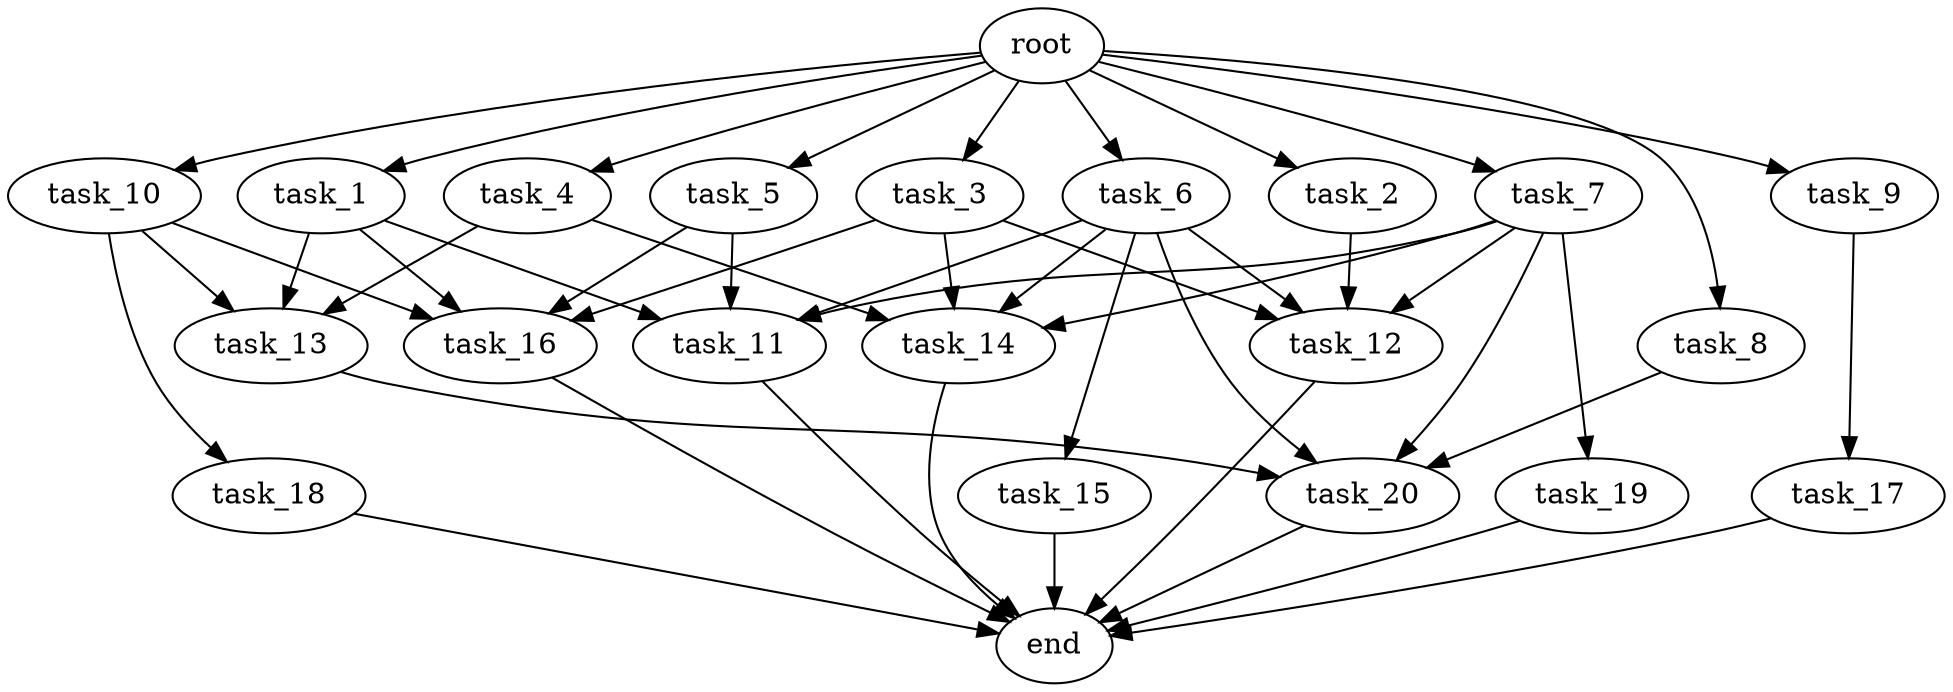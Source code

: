 digraph G {
  root [size="0.000000e+00"];
  task_1 [size="2.675449e+10"];
  task_2 [size="2.479941e+10"];
  task_3 [size="9.690197e+09"];
  task_4 [size="2.902830e+10"];
  task_5 [size="3.842114e+10"];
  task_6 [size="6.154159e+10"];
  task_7 [size="2.483455e+10"];
  task_8 [size="8.653210e+10"];
  task_9 [size="1.597837e+10"];
  task_10 [size="3.275031e+10"];
  task_11 [size="5.777293e+10"];
  task_12 [size="3.127836e+10"];
  task_13 [size="7.631451e+10"];
  task_14 [size="4.983157e+10"];
  task_15 [size="5.147734e+10"];
  task_16 [size="4.988098e+10"];
  task_17 [size="3.086096e+10"];
  task_18 [size="2.327398e+09"];
  task_19 [size="9.452383e+10"];
  task_20 [size="5.054939e+10"];
  end [size="0.000000e+00"];

  root -> task_1 [size="1.000000e-12"];
  root -> task_2 [size="1.000000e-12"];
  root -> task_3 [size="1.000000e-12"];
  root -> task_4 [size="1.000000e-12"];
  root -> task_5 [size="1.000000e-12"];
  root -> task_6 [size="1.000000e-12"];
  root -> task_7 [size="1.000000e-12"];
  root -> task_8 [size="1.000000e-12"];
  root -> task_9 [size="1.000000e-12"];
  root -> task_10 [size="1.000000e-12"];
  task_1 -> task_11 [size="1.444323e+08"];
  task_1 -> task_13 [size="2.543817e+08"];
  task_1 -> task_16 [size="1.247025e+08"];
  task_2 -> task_12 [size="7.819591e+07"];
  task_3 -> task_12 [size="7.819591e+07"];
  task_3 -> task_14 [size="1.245789e+08"];
  task_3 -> task_16 [size="1.247025e+08"];
  task_4 -> task_13 [size="2.543817e+08"];
  task_4 -> task_14 [size="1.245789e+08"];
  task_5 -> task_11 [size="1.444323e+08"];
  task_5 -> task_16 [size="1.247025e+08"];
  task_6 -> task_11 [size="1.444323e+08"];
  task_6 -> task_12 [size="7.819591e+07"];
  task_6 -> task_14 [size="1.245789e+08"];
  task_6 -> task_15 [size="5.147734e+08"];
  task_6 -> task_20 [size="1.263735e+08"];
  task_7 -> task_11 [size="1.444323e+08"];
  task_7 -> task_12 [size="7.819591e+07"];
  task_7 -> task_14 [size="1.245789e+08"];
  task_7 -> task_19 [size="9.452383e+08"];
  task_7 -> task_20 [size="1.263735e+08"];
  task_8 -> task_20 [size="1.263735e+08"];
  task_9 -> task_17 [size="3.086096e+08"];
  task_10 -> task_13 [size="2.543817e+08"];
  task_10 -> task_16 [size="1.247025e+08"];
  task_10 -> task_18 [size="2.327398e+07"];
  task_11 -> end [size="1.000000e-12"];
  task_12 -> end [size="1.000000e-12"];
  task_13 -> task_20 [size="1.263735e+08"];
  task_14 -> end [size="1.000000e-12"];
  task_15 -> end [size="1.000000e-12"];
  task_16 -> end [size="1.000000e-12"];
  task_17 -> end [size="1.000000e-12"];
  task_18 -> end [size="1.000000e-12"];
  task_19 -> end [size="1.000000e-12"];
  task_20 -> end [size="1.000000e-12"];
}
